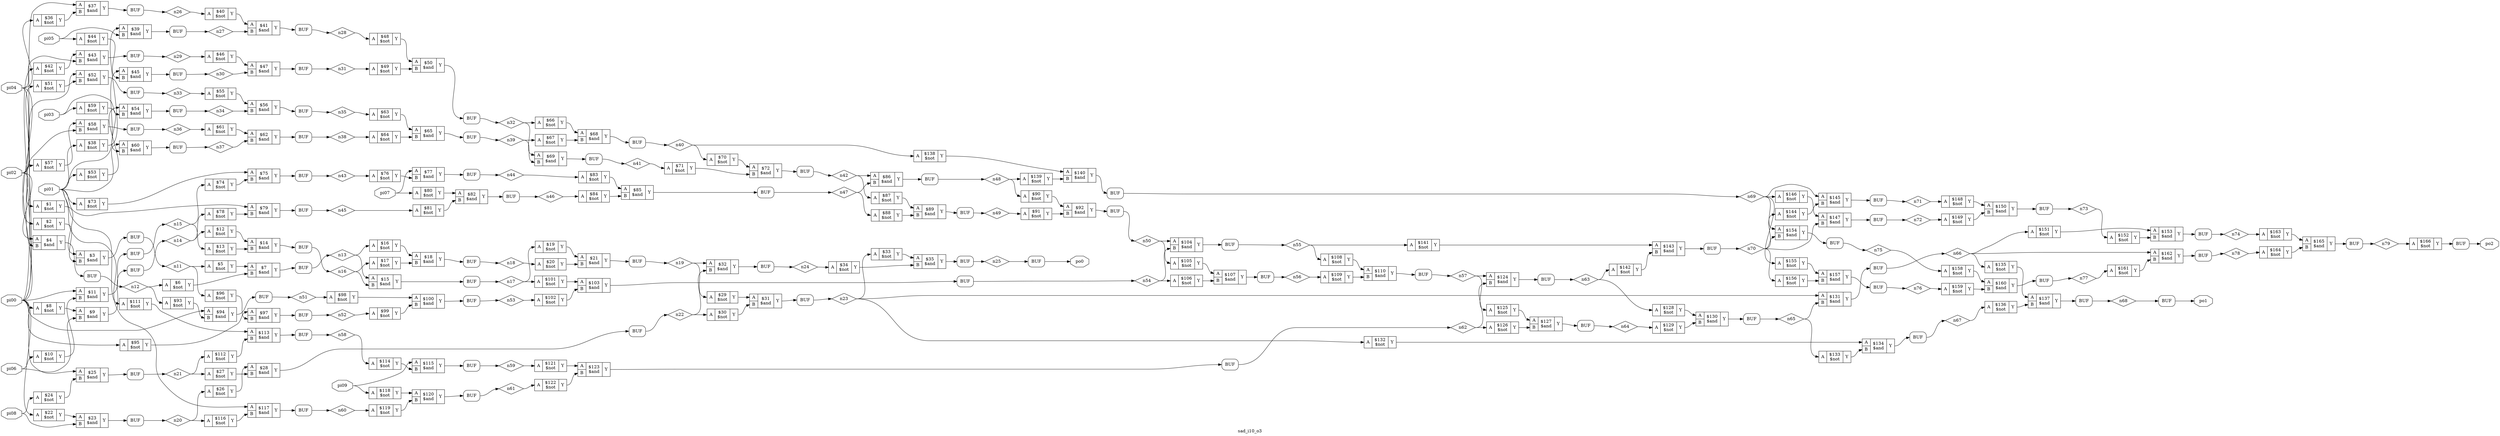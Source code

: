 digraph "sad_i10_o3" {
label="sad_i10_o3";
rankdir="LR";
remincross=true;
n167 [ shape=diamond, label="n79", color="black", fontcolor="black" ];
n168 [ shape=diamond, label="n78", color="black", fontcolor="black" ];
n169 [ shape=diamond, label="n77", color="black", fontcolor="black" ];
n170 [ shape=diamond, label="n76", color="black", fontcolor="black" ];
n171 [ shape=diamond, label="n75", color="black", fontcolor="black" ];
n172 [ shape=diamond, label="n74", color="black", fontcolor="black" ];
n173 [ shape=diamond, label="n73", color="black", fontcolor="black" ];
n174 [ shape=diamond, label="n72", color="black", fontcolor="black" ];
n175 [ shape=diamond, label="n71", color="black", fontcolor="black" ];
n176 [ shape=diamond, label="n70", color="black", fontcolor="black" ];
n177 [ shape=diamond, label="n69", color="black", fontcolor="black" ];
n178 [ shape=diamond, label="n68", color="black", fontcolor="black" ];
n179 [ shape=diamond, label="n67", color="black", fontcolor="black" ];
n180 [ shape=diamond, label="n66", color="black", fontcolor="black" ];
n181 [ shape=diamond, label="n65", color="black", fontcolor="black" ];
n182 [ shape=diamond, label="n64", color="black", fontcolor="black" ];
n183 [ shape=diamond, label="n63", color="black", fontcolor="black" ];
n184 [ shape=diamond, label="n62", color="black", fontcolor="black" ];
n185 [ shape=diamond, label="n61", color="black", fontcolor="black" ];
n186 [ shape=diamond, label="n60", color="black", fontcolor="black" ];
n187 [ shape=diamond, label="n59", color="black", fontcolor="black" ];
n188 [ shape=diamond, label="n58", color="black", fontcolor="black" ];
n189 [ shape=diamond, label="n57", color="black", fontcolor="black" ];
n190 [ shape=diamond, label="n56", color="black", fontcolor="black" ];
n191 [ shape=diamond, label="n55", color="black", fontcolor="black" ];
n192 [ shape=diamond, label="n54", color="black", fontcolor="black" ];
n193 [ shape=diamond, label="n53", color="black", fontcolor="black" ];
n194 [ shape=diamond, label="n52", color="black", fontcolor="black" ];
n195 [ shape=diamond, label="n51", color="black", fontcolor="black" ];
n196 [ shape=diamond, label="n50", color="black", fontcolor="black" ];
n197 [ shape=diamond, label="n49", color="black", fontcolor="black" ];
n198 [ shape=diamond, label="n48", color="black", fontcolor="black" ];
n199 [ shape=diamond, label="n47", color="black", fontcolor="black" ];
n200 [ shape=diamond, label="n46", color="black", fontcolor="black" ];
n201 [ shape=diamond, label="n45", color="black", fontcolor="black" ];
n202 [ shape=diamond, label="n44", color="black", fontcolor="black" ];
n203 [ shape=diamond, label="n43", color="black", fontcolor="black" ];
n204 [ shape=diamond, label="n42", color="black", fontcolor="black" ];
n205 [ shape=diamond, label="n41", color="black", fontcolor="black" ];
n206 [ shape=diamond, label="n40", color="black", fontcolor="black" ];
n207 [ shape=diamond, label="n39", color="black", fontcolor="black" ];
n208 [ shape=diamond, label="n38", color="black", fontcolor="black" ];
n209 [ shape=diamond, label="n37", color="black", fontcolor="black" ];
n210 [ shape=diamond, label="n36", color="black", fontcolor="black" ];
n211 [ shape=diamond, label="n35", color="black", fontcolor="black" ];
n212 [ shape=diamond, label="n34", color="black", fontcolor="black" ];
n213 [ shape=diamond, label="n33", color="black", fontcolor="black" ];
n214 [ shape=diamond, label="n32", color="black", fontcolor="black" ];
n215 [ shape=diamond, label="n31", color="black", fontcolor="black" ];
n216 [ shape=diamond, label="n30", color="black", fontcolor="black" ];
n217 [ shape=diamond, label="n29", color="black", fontcolor="black" ];
n218 [ shape=diamond, label="n28", color="black", fontcolor="black" ];
n219 [ shape=diamond, label="n27", color="black", fontcolor="black" ];
n220 [ shape=diamond, label="n26", color="black", fontcolor="black" ];
n221 [ shape=diamond, label="n25", color="black", fontcolor="black" ];
n222 [ shape=diamond, label="n24", color="black", fontcolor="black" ];
n223 [ shape=diamond, label="n23", color="black", fontcolor="black" ];
n224 [ shape=diamond, label="n22", color="black", fontcolor="black" ];
n225 [ shape=diamond, label="n21", color="black", fontcolor="black" ];
n226 [ shape=diamond, label="n20", color="black", fontcolor="black" ];
n227 [ shape=diamond, label="n19", color="black", fontcolor="black" ];
n228 [ shape=diamond, label="n18", color="black", fontcolor="black" ];
n229 [ shape=diamond, label="n17", color="black", fontcolor="black" ];
n230 [ shape=diamond, label="n16", color="black", fontcolor="black" ];
n231 [ shape=diamond, label="n15", color="black", fontcolor="black" ];
n232 [ shape=diamond, label="n14", color="black", fontcolor="black" ];
n233 [ shape=diamond, label="n13", color="black", fontcolor="black" ];
n234 [ shape=diamond, label="n12", color="black", fontcolor="black" ];
n235 [ shape=diamond, label="n11", color="black", fontcolor="black" ];
n236 [ shape=octagon, label="po2", color="black", fontcolor="black" ];
n237 [ shape=octagon, label="po1", color="black", fontcolor="black" ];
n238 [ shape=octagon, label="po0", color="black", fontcolor="black" ];
n239 [ shape=octagon, label="pi09", color="black", fontcolor="black" ];
n240 [ shape=octagon, label="pi08", color="black", fontcolor="black" ];
n241 [ shape=octagon, label="pi07", color="black", fontcolor="black" ];
n242 [ shape=octagon, label="pi06", color="black", fontcolor="black" ];
n243 [ shape=octagon, label="pi05", color="black", fontcolor="black" ];
n244 [ shape=octagon, label="pi04", color="black", fontcolor="black" ];
n245 [ shape=octagon, label="pi03", color="black", fontcolor="black" ];
n246 [ shape=octagon, label="pi02", color="black", fontcolor="black" ];
n247 [ shape=octagon, label="pi01", color="black", fontcolor="black" ];
n248 [ shape=octagon, label="pi00", color="black", fontcolor="black" ];
c251 [ shape=record, label="{{<p249> A}|$166\n$not|{<p250> Y}}" ];
c253 [ shape=record, label="{{<p249> A|<p252> B}|$165\n$and|{<p250> Y}}" ];
c254 [ shape=record, label="{{<p249> A}|$164\n$not|{<p250> Y}}" ];
c255 [ shape=record, label="{{<p249> A}|$163\n$not|{<p250> Y}}" ];
c256 [ shape=record, label="{{<p249> A|<p252> B}|$162\n$and|{<p250> Y}}" ];
c257 [ shape=record, label="{{<p249> A}|$161\n$not|{<p250> Y}}" ];
c258 [ shape=record, label="{{<p249> A|<p252> B}|$160\n$and|{<p250> Y}}" ];
c259 [ shape=record, label="{{<p249> A}|$159\n$not|{<p250> Y}}" ];
c260 [ shape=record, label="{{<p249> A}|$158\n$not|{<p250> Y}}" ];
c261 [ shape=record, label="{{<p249> A|<p252> B}|$157\n$and|{<p250> Y}}" ];
c262 [ shape=record, label="{{<p249> A}|$156\n$not|{<p250> Y}}" ];
c263 [ shape=record, label="{{<p249> A}|$155\n$not|{<p250> Y}}" ];
c264 [ shape=record, label="{{<p249> A|<p252> B}|$154\n$and|{<p250> Y}}" ];
c265 [ shape=record, label="{{<p249> A|<p252> B}|$153\n$and|{<p250> Y}}" ];
c266 [ shape=record, label="{{<p249> A}|$152\n$not|{<p250> Y}}" ];
c267 [ shape=record, label="{{<p249> A}|$151\n$not|{<p250> Y}}" ];
c268 [ shape=record, label="{{<p249> A|<p252> B}|$150\n$and|{<p250> Y}}" ];
c269 [ shape=record, label="{{<p249> A}|$149\n$not|{<p250> Y}}" ];
c270 [ shape=record, label="{{<p249> A}|$148\n$not|{<p250> Y}}" ];
c271 [ shape=record, label="{{<p249> A|<p252> B}|$147\n$and|{<p250> Y}}" ];
c272 [ shape=record, label="{{<p249> A}|$146\n$not|{<p250> Y}}" ];
c273 [ shape=record, label="{{<p249> A|<p252> B}|$145\n$and|{<p250> Y}}" ];
c274 [ shape=record, label="{{<p249> A}|$144\n$not|{<p250> Y}}" ];
c275 [ shape=record, label="{{<p249> A|<p252> B}|$143\n$and|{<p250> Y}}" ];
c276 [ shape=record, label="{{<p249> A}|$142\n$not|{<p250> Y}}" ];
c277 [ shape=record, label="{{<p249> A}|$141\n$not|{<p250> Y}}" ];
c278 [ shape=record, label="{{<p249> A|<p252> B}|$140\n$and|{<p250> Y}}" ];
c279 [ shape=record, label="{{<p249> A}|$139\n$not|{<p250> Y}}" ];
c280 [ shape=record, label="{{<p249> A}|$138\n$not|{<p250> Y}}" ];
c281 [ shape=record, label="{{<p249> A|<p252> B}|$137\n$and|{<p250> Y}}" ];
c282 [ shape=record, label="{{<p249> A}|$136\n$not|{<p250> Y}}" ];
c283 [ shape=record, label="{{<p249> A}|$135\n$not|{<p250> Y}}" ];
c284 [ shape=record, label="{{<p249> A|<p252> B}|$134\n$and|{<p250> Y}}" ];
c285 [ shape=record, label="{{<p249> A}|$133\n$not|{<p250> Y}}" ];
c286 [ shape=record, label="{{<p249> A}|$132\n$not|{<p250> Y}}" ];
c287 [ shape=record, label="{{<p249> A|<p252> B}|$131\n$and|{<p250> Y}}" ];
c288 [ shape=record, label="{{<p249> A|<p252> B}|$130\n$and|{<p250> Y}}" ];
c289 [ shape=record, label="{{<p249> A}|$129\n$not|{<p250> Y}}" ];
c290 [ shape=record, label="{{<p249> A}|$128\n$not|{<p250> Y}}" ];
c291 [ shape=record, label="{{<p249> A|<p252> B}|$127\n$and|{<p250> Y}}" ];
c292 [ shape=record, label="{{<p249> A}|$126\n$not|{<p250> Y}}" ];
c293 [ shape=record, label="{{<p249> A}|$125\n$not|{<p250> Y}}" ];
c294 [ shape=record, label="{{<p249> A|<p252> B}|$124\n$and|{<p250> Y}}" ];
c295 [ shape=record, label="{{<p249> A|<p252> B}|$123\n$and|{<p250> Y}}" ];
c296 [ shape=record, label="{{<p249> A}|$122\n$not|{<p250> Y}}" ];
c297 [ shape=record, label="{{<p249> A}|$121\n$not|{<p250> Y}}" ];
c298 [ shape=record, label="{{<p249> A|<p252> B}|$120\n$and|{<p250> Y}}" ];
c299 [ shape=record, label="{{<p249> A}|$119\n$not|{<p250> Y}}" ];
c300 [ shape=record, label="{{<p249> A}|$118\n$not|{<p250> Y}}" ];
c301 [ shape=record, label="{{<p249> A|<p252> B}|$117\n$and|{<p250> Y}}" ];
c302 [ shape=record, label="{{<p249> A}|$116\n$not|{<p250> Y}}" ];
c303 [ shape=record, label="{{<p249> A|<p252> B}|$115\n$and|{<p250> Y}}" ];
c304 [ shape=record, label="{{<p249> A}|$114\n$not|{<p250> Y}}" ];
c305 [ shape=record, label="{{<p249> A|<p252> B}|$113\n$and|{<p250> Y}}" ];
c306 [ shape=record, label="{{<p249> A}|$112\n$not|{<p250> Y}}" ];
c307 [ shape=record, label="{{<p249> A}|$111\n$not|{<p250> Y}}" ];
c308 [ shape=record, label="{{<p249> A|<p252> B}|$110\n$and|{<p250> Y}}" ];
c309 [ shape=record, label="{{<p249> A}|$109\n$not|{<p250> Y}}" ];
c310 [ shape=record, label="{{<p249> A}|$108\n$not|{<p250> Y}}" ];
c311 [ shape=record, label="{{<p249> A|<p252> B}|$107\n$and|{<p250> Y}}" ];
c312 [ shape=record, label="{{<p249> A}|$106\n$not|{<p250> Y}}" ];
c313 [ shape=record, label="{{<p249> A}|$105\n$not|{<p250> Y}}" ];
c314 [ shape=record, label="{{<p249> A|<p252> B}|$104\n$and|{<p250> Y}}" ];
c315 [ shape=record, label="{{<p249> A|<p252> B}|$103\n$and|{<p250> Y}}" ];
c316 [ shape=record, label="{{<p249> A}|$102\n$not|{<p250> Y}}" ];
c317 [ shape=record, label="{{<p249> A}|$101\n$not|{<p250> Y}}" ];
c318 [ shape=record, label="{{<p249> A|<p252> B}|$100\n$and|{<p250> Y}}" ];
c319 [ shape=record, label="{{<p249> A}|$99\n$not|{<p250> Y}}" ];
c320 [ shape=record, label="{{<p249> A}|$98\n$not|{<p250> Y}}" ];
c321 [ shape=record, label="{{<p249> A|<p252> B}|$97\n$and|{<p250> Y}}" ];
c322 [ shape=record, label="{{<p249> A}|$96\n$not|{<p250> Y}}" ];
c323 [ shape=record, label="{{<p249> A}|$95\n$not|{<p250> Y}}" ];
c324 [ shape=record, label="{{<p249> A|<p252> B}|$94\n$and|{<p250> Y}}" ];
c325 [ shape=record, label="{{<p249> A}|$93\n$not|{<p250> Y}}" ];
c326 [ shape=record, label="{{<p249> A|<p252> B}|$92\n$and|{<p250> Y}}" ];
c327 [ shape=record, label="{{<p249> A}|$91\n$not|{<p250> Y}}" ];
c328 [ shape=record, label="{{<p249> A}|$90\n$not|{<p250> Y}}" ];
c329 [ shape=record, label="{{<p249> A|<p252> B}|$89\n$and|{<p250> Y}}" ];
c330 [ shape=record, label="{{<p249> A}|$88\n$not|{<p250> Y}}" ];
c331 [ shape=record, label="{{<p249> A}|$87\n$not|{<p250> Y}}" ];
c332 [ shape=record, label="{{<p249> A|<p252> B}|$86\n$and|{<p250> Y}}" ];
c333 [ shape=record, label="{{<p249> A|<p252> B}|$85\n$and|{<p250> Y}}" ];
c334 [ shape=record, label="{{<p249> A}|$84\n$not|{<p250> Y}}" ];
c335 [ shape=record, label="{{<p249> A}|$83\n$not|{<p250> Y}}" ];
c336 [ shape=record, label="{{<p249> A|<p252> B}|$82\n$and|{<p250> Y}}" ];
c337 [ shape=record, label="{{<p249> A}|$81\n$not|{<p250> Y}}" ];
c338 [ shape=record, label="{{<p249> A}|$80\n$not|{<p250> Y}}" ];
c339 [ shape=record, label="{{<p249> A|<p252> B}|$79\n$and|{<p250> Y}}" ];
c340 [ shape=record, label="{{<p249> A}|$78\n$not|{<p250> Y}}" ];
c341 [ shape=record, label="{{<p249> A|<p252> B}|$77\n$and|{<p250> Y}}" ];
c342 [ shape=record, label="{{<p249> A}|$76\n$not|{<p250> Y}}" ];
c343 [ shape=record, label="{{<p249> A|<p252> B}|$75\n$and|{<p250> Y}}" ];
c344 [ shape=record, label="{{<p249> A}|$74\n$not|{<p250> Y}}" ];
c345 [ shape=record, label="{{<p249> A}|$73\n$not|{<p250> Y}}" ];
c346 [ shape=record, label="{{<p249> A|<p252> B}|$72\n$and|{<p250> Y}}" ];
c347 [ shape=record, label="{{<p249> A}|$71\n$not|{<p250> Y}}" ];
c348 [ shape=record, label="{{<p249> A}|$70\n$not|{<p250> Y}}" ];
c349 [ shape=record, label="{{<p249> A|<p252> B}|$69\n$and|{<p250> Y}}" ];
c350 [ shape=record, label="{{<p249> A|<p252> B}|$68\n$and|{<p250> Y}}" ];
c351 [ shape=record, label="{{<p249> A}|$67\n$not|{<p250> Y}}" ];
c352 [ shape=record, label="{{<p249> A}|$66\n$not|{<p250> Y}}" ];
c353 [ shape=record, label="{{<p249> A|<p252> B}|$65\n$and|{<p250> Y}}" ];
c354 [ shape=record, label="{{<p249> A}|$64\n$not|{<p250> Y}}" ];
c355 [ shape=record, label="{{<p249> A}|$63\n$not|{<p250> Y}}" ];
c356 [ shape=record, label="{{<p249> A|<p252> B}|$62\n$and|{<p250> Y}}" ];
c357 [ shape=record, label="{{<p249> A}|$61\n$not|{<p250> Y}}" ];
c358 [ shape=record, label="{{<p249> A|<p252> B}|$60\n$and|{<p250> Y}}" ];
c359 [ shape=record, label="{{<p249> A}|$59\n$not|{<p250> Y}}" ];
c360 [ shape=record, label="{{<p249> A|<p252> B}|$58\n$and|{<p250> Y}}" ];
c361 [ shape=record, label="{{<p249> A}|$57\n$not|{<p250> Y}}" ];
c362 [ shape=record, label="{{<p249> A|<p252> B}|$56\n$and|{<p250> Y}}" ];
c363 [ shape=record, label="{{<p249> A}|$55\n$not|{<p250> Y}}" ];
c364 [ shape=record, label="{{<p249> A|<p252> B}|$54\n$and|{<p250> Y}}" ];
c365 [ shape=record, label="{{<p249> A}|$53\n$not|{<p250> Y}}" ];
c366 [ shape=record, label="{{<p249> A|<p252> B}|$52\n$and|{<p250> Y}}" ];
c367 [ shape=record, label="{{<p249> A}|$51\n$not|{<p250> Y}}" ];
c368 [ shape=record, label="{{<p249> A|<p252> B}|$50\n$and|{<p250> Y}}" ];
c369 [ shape=record, label="{{<p249> A}|$49\n$not|{<p250> Y}}" ];
c370 [ shape=record, label="{{<p249> A}|$48\n$not|{<p250> Y}}" ];
c371 [ shape=record, label="{{<p249> A|<p252> B}|$47\n$and|{<p250> Y}}" ];
c372 [ shape=record, label="{{<p249> A}|$46\n$not|{<p250> Y}}" ];
c373 [ shape=record, label="{{<p249> A|<p252> B}|$45\n$and|{<p250> Y}}" ];
c374 [ shape=record, label="{{<p249> A}|$44\n$not|{<p250> Y}}" ];
c375 [ shape=record, label="{{<p249> A|<p252> B}|$43\n$and|{<p250> Y}}" ];
c376 [ shape=record, label="{{<p249> A}|$42\n$not|{<p250> Y}}" ];
c377 [ shape=record, label="{{<p249> A|<p252> B}|$41\n$and|{<p250> Y}}" ];
c378 [ shape=record, label="{{<p249> A}|$40\n$not|{<p250> Y}}" ];
c379 [ shape=record, label="{{<p249> A|<p252> B}|$39\n$and|{<p250> Y}}" ];
c380 [ shape=record, label="{{<p249> A}|$38\n$not|{<p250> Y}}" ];
c381 [ shape=record, label="{{<p249> A|<p252> B}|$37\n$and|{<p250> Y}}" ];
c382 [ shape=record, label="{{<p249> A}|$36\n$not|{<p250> Y}}" ];
c383 [ shape=record, label="{{<p249> A|<p252> B}|$35\n$and|{<p250> Y}}" ];
c384 [ shape=record, label="{{<p249> A}|$34\n$not|{<p250> Y}}" ];
c385 [ shape=record, label="{{<p249> A}|$33\n$not|{<p250> Y}}" ];
c386 [ shape=record, label="{{<p249> A|<p252> B}|$32\n$and|{<p250> Y}}" ];
c387 [ shape=record, label="{{<p249> A|<p252> B}|$31\n$and|{<p250> Y}}" ];
c388 [ shape=record, label="{{<p249> A}|$30\n$not|{<p250> Y}}" ];
c389 [ shape=record, label="{{<p249> A}|$29\n$not|{<p250> Y}}" ];
c390 [ shape=record, label="{{<p249> A|<p252> B}|$28\n$and|{<p250> Y}}" ];
c391 [ shape=record, label="{{<p249> A}|$27\n$not|{<p250> Y}}" ];
c392 [ shape=record, label="{{<p249> A}|$26\n$not|{<p250> Y}}" ];
c393 [ shape=record, label="{{<p249> A|<p252> B}|$25\n$and|{<p250> Y}}" ];
c394 [ shape=record, label="{{<p249> A}|$24\n$not|{<p250> Y}}" ];
c395 [ shape=record, label="{{<p249> A|<p252> B}|$23\n$and|{<p250> Y}}" ];
c396 [ shape=record, label="{{<p249> A}|$22\n$not|{<p250> Y}}" ];
c397 [ shape=record, label="{{<p249> A|<p252> B}|$21\n$and|{<p250> Y}}" ];
c398 [ shape=record, label="{{<p249> A}|$20\n$not|{<p250> Y}}" ];
c399 [ shape=record, label="{{<p249> A}|$19\n$not|{<p250> Y}}" ];
c400 [ shape=record, label="{{<p249> A|<p252> B}|$18\n$and|{<p250> Y}}" ];
c401 [ shape=record, label="{{<p249> A}|$17\n$not|{<p250> Y}}" ];
c402 [ shape=record, label="{{<p249> A}|$16\n$not|{<p250> Y}}" ];
c403 [ shape=record, label="{{<p249> A|<p252> B}|$15\n$and|{<p250> Y}}" ];
c404 [ shape=record, label="{{<p249> A|<p252> B}|$14\n$and|{<p250> Y}}" ];
c405 [ shape=record, label="{{<p249> A}|$13\n$not|{<p250> Y}}" ];
c406 [ shape=record, label="{{<p249> A}|$12\n$not|{<p250> Y}}" ];
c407 [ shape=record, label="{{<p249> A|<p252> B}|$11\n$and|{<p250> Y}}" ];
c408 [ shape=record, label="{{<p249> A}|$10\n$not|{<p250> Y}}" ];
c409 [ shape=record, label="{{<p249> A|<p252> B}|$9\n$and|{<p250> Y}}" ];
c410 [ shape=record, label="{{<p249> A}|$8\n$not|{<p250> Y}}" ];
c411 [ shape=record, label="{{<p249> A|<p252> B}|$7\n$and|{<p250> Y}}" ];
c412 [ shape=record, label="{{<p249> A}|$6\n$not|{<p250> Y}}" ];
c413 [ shape=record, label="{{<p249> A}|$5\n$not|{<p250> Y}}" ];
c414 [ shape=record, label="{{<p249> A|<p252> B}|$4\n$and|{<p250> Y}}" ];
c415 [ shape=record, label="{{<p249> A|<p252> B}|$3\n$and|{<p250> Y}}" ];
c416 [ shape=record, label="{{<p249> A}|$2\n$not|{<p250> Y}}" ];
c417 [ shape=record, label="{{<p249> A}|$1\n$not|{<p250> Y}}" ];
x0 [shape=box, style=rounded, label="BUF"];
x1 [shape=box, style=rounded, label="BUF"];
x2 [shape=box, style=rounded, label="BUF"];
x3 [shape=box, style=rounded, label="BUF"];
x4 [shape=box, style=rounded, label="BUF"];
x5 [shape=box, style=rounded, label="BUF"];
x6 [shape=box, style=rounded, label="BUF"];
x7 [shape=box, style=rounded, label="BUF"];
x8 [shape=box, style=rounded, label="BUF"];
x9 [shape=box, style=rounded, label="BUF"];
x10 [shape=box, style=rounded, label="BUF"];
x11 [shape=box, style=rounded, label="BUF"];
x12 [shape=box, style=rounded, label="BUF"];
x13 [shape=box, style=rounded, label="BUF"];
x14 [shape=box, style=rounded, label="BUF"];
x15 [shape=box, style=rounded, label="BUF"];
x16 [shape=box, style=rounded, label="BUF"];
x17 [shape=box, style=rounded, label="BUF"];
x18 [shape=box, style=rounded, label="BUF"];
x19 [shape=box, style=rounded, label="BUF"];
x20 [shape=box, style=rounded, label="BUF"];
x21 [shape=box, style=rounded, label="BUF"];
x22 [shape=box, style=rounded, label="BUF"];
x23 [shape=box, style=rounded, label="BUF"];
x24 [shape=box, style=rounded, label="BUF"];
x25 [shape=box, style=rounded, label="BUF"];
x26 [shape=box, style=rounded, label="BUF"];
x27 [shape=box, style=rounded, label="BUF"];
x28 [shape=box, style=rounded, label="BUF"];
x29 [shape=box, style=rounded, label="BUF"];
x30 [shape=box, style=rounded, label="BUF"];
x31 [shape=box, style=rounded, label="BUF"];
x32 [shape=box, style=rounded, label="BUF"];
x33 [shape=box, style=rounded, label="BUF"];
x34 [shape=box, style=rounded, label="BUF"];
x35 [shape=box, style=rounded, label="BUF"];
x36 [shape=box, style=rounded, label="BUF"];
x37 [shape=box, style=rounded, label="BUF"];
x38 [shape=box, style=rounded, label="BUF"];
x39 [shape=box, style=rounded, label="BUF"];
x40 [shape=box, style=rounded, label="BUF"];
x41 [shape=box, style=rounded, label="BUF"];
x42 [shape=box, style=rounded, label="BUF"];
x43 [shape=box, style=rounded, label="BUF"];
x44 [shape=box, style=rounded, label="BUF"];
x45 [shape=box, style=rounded, label="BUF"];
x46 [shape=box, style=rounded, label="BUF"];
x47 [shape=box, style=rounded, label="BUF"];
x48 [shape=box, style=rounded, label="BUF"];
x49 [shape=box, style=rounded, label="BUF"];
x50 [shape=box, style=rounded, label="BUF"];
x51 [shape=box, style=rounded, label="BUF"];
x52 [shape=box, style=rounded, label="BUF"];
x53 [shape=box, style=rounded, label="BUF"];
x54 [shape=box, style=rounded, label="BUF"];
x55 [shape=box, style=rounded, label="BUF"];
x56 [shape=box, style=rounded, label="BUF"];
x57 [shape=box, style=rounded, label="BUF"];
x58 [shape=box, style=rounded, label="BUF"];
x59 [shape=box, style=rounded, label="BUF"];
x60 [shape=box, style=rounded, label="BUF"];
x61 [shape=box, style=rounded, label="BUF"];
x62 [shape=box, style=rounded, label="BUF"];
x63 [shape=box, style=rounded, label="BUF"];
x64 [shape=box, style=rounded, label="BUF"];
x65 [shape=box, style=rounded, label="BUF"];
x66 [shape=box, style=rounded, label="BUF"];
x67 [shape=box, style=rounded, label="BUF"];
x68 [shape=box, style=rounded, label="BUF"];
x69 [shape=box, style=rounded, label="BUF"];
x70 [shape=box, style=rounded, label="BUF"];
x71 [shape=box, style=rounded, label="BUF"];
c251:p250:e -> x71:w:w [color="black", label=""];
c261:p250:e -> x65:w:w [color="black", label=""];
c351:p250:e -> c350:p252:w [color="black", label=""];
c352:p250:e -> c350:p249:w [color="black", label=""];
c353:p250:e -> x28:w:w [color="black", label=""];
c354:p250:e -> c353:p252:w [color="black", label=""];
c355:p250:e -> c353:p249:w [color="black", label=""];
c356:p250:e -> x27:w:w [color="black", label=""];
c357:p250:e -> c356:p249:w [color="black", label=""];
c358:p250:e -> x26:w:w [color="black", label=""];
c359:p250:e -> c358:p252:w [color="black", label=""];
c360:p250:e -> x25:w:w [color="black", label=""];
c262:p250:e -> c261:p252:w [color="black", label=""];
c361:p250:e -> c360:p249:w [color="black", label=""];
c362:p250:e -> x24:w:w [color="black", label=""];
c363:p250:e -> c362:p249:w [color="black", label=""];
c364:p250:e -> x23:w:w [color="black", label=""];
c365:p250:e -> c364:p249:w [color="black", label=""];
c366:p250:e -> x22:w:w [color="black", label=""];
c367:p250:e -> c366:p252:w [color="black", label=""];
c368:p250:e -> x21:w:w [color="black", label=""];
c369:p250:e -> c368:p252:w [color="black", label=""];
c370:p250:e -> c368:p249:w [color="black", label=""];
c263:p250:e -> c261:p249:w [color="black", label=""];
c371:p250:e -> x20:w:w [color="black", label=""];
c372:p250:e -> c371:p249:w [color="black", label=""];
c373:p250:e -> x19:w:w [color="black", label=""];
c374:p250:e -> c373:p252:w [color="black", label=""];
c375:p250:e -> x18:w:w [color="black", label=""];
c376:p250:e -> c375:p249:w [color="black", label=""];
c377:p250:e -> x17:w:w [color="black", label=""];
c378:p250:e -> c377:p249:w [color="black", label=""];
c379:p250:e -> x16:w:w [color="black", label=""];
c380:p250:e -> c379:p249:w [color="black", label=""];
c264:p250:e -> x64:w:w [color="black", label=""];
c381:p250:e -> x15:w:w [color="black", label=""];
c382:p250:e -> c381:p252:w [color="black", label=""];
c383:p250:e -> x14:w:w [color="black", label=""];
c384:p250:e -> c383:p252:w [color="black", label=""];
c385:p250:e -> c383:p249:w [color="black", label=""];
c386:p250:e -> x13:w:w [color="black", label=""];
c387:p250:e -> x12:w:w [color="black", label=""];
c388:p250:e -> c387:p252:w [color="black", label=""];
c389:p250:e -> c387:p249:w [color="black", label=""];
c390:p250:e -> x11:w:w [color="black", label=""];
c265:p250:e -> x63:w:w [color="black", label=""];
c391:p250:e -> c390:p252:w [color="black", label=""];
c392:p250:e -> c390:p249:w [color="black", label=""];
c393:p250:e -> x10:w:w [color="black", label=""];
c394:p250:e -> c393:p252:w [color="black", label=""];
c395:p250:e -> x9:w:w [color="black", label=""];
c396:p250:e -> c395:p249:w [color="black", label=""];
c397:p250:e -> x8:w:w [color="black", label=""];
c398:p250:e -> c397:p252:w [color="black", label=""];
c399:p250:e -> c397:p249:w [color="black", label=""];
c400:p250:e -> x7:w:w [color="black", label=""];
c266:p250:e -> c265:p252:w [color="black", label=""];
c401:p250:e -> c400:p252:w [color="black", label=""];
c402:p250:e -> c400:p249:w [color="black", label=""];
c403:p250:e -> x6:w:w [color="black", label=""];
c404:p250:e -> x5:w:w [color="black", label=""];
c405:p250:e -> c404:p252:w [color="black", label=""];
c406:p250:e -> c404:p249:w [color="black", label=""];
c407:p250:e -> x4:w:w [color="black", label=""];
c408:p250:e -> c407:p252:w [color="black", label=""];
c409:p250:e -> x3:w:w [color="black", label=""];
c410:p250:e -> c409:p249:w [color="black", label=""];
c267:p250:e -> c265:p249:w [color="black", label=""];
c411:p250:e -> x2:w:w [color="black", label=""];
c412:p250:e -> c411:p252:w [color="black", label=""];
c413:p250:e -> c411:p249:w [color="black", label=""];
c414:p250:e -> x1:w:w [color="black", label=""];
c415:p250:e -> x0:w:w [color="black", label=""];
c416:p250:e -> c415:p252:w [color="black", label=""];
c417:p250:e -> c415:p249:w [color="black", label=""];
x68:e:e -> n167:w [color="black", label=""];
n167:e -> c251:p249:w [color="black", label=""];
x67:e:e -> n168:w [color="black", label=""];
n168:e -> c254:p249:w [color="black", label=""];
x66:e:e -> n169:w [color="black", label=""];
n169:e -> c257:p249:w [color="black", label=""];
c268:p250:e -> x62:w:w [color="black", label=""];
x65:e:e -> n170:w [color="black", label=""];
n170:e -> c259:p249:w [color="black", label=""];
x64:e:e -> n171:w [color="black", label=""];
n171:e -> c260:p249:w [color="black", label=""];
x63:e:e -> n172:w [color="black", label=""];
n172:e -> c255:p249:w [color="black", label=""];
x62:e:e -> n173:w [color="black", label=""];
n173:e -> c266:p249:w [color="black", label=""];
x61:e:e -> n174:w [color="black", label=""];
n174:e -> c269:p249:w [color="black", label=""];
x60:e:e -> n175:w [color="black", label=""];
n175:e -> c270:p249:w [color="black", label=""];
x59:e:e -> n176:w [color="black", label=""];
n176:e -> c262:p249:w [color="black", label=""];
n176:e -> c264:p252:w [color="black", label=""];
n176:e -> c271:p252:w [color="black", label=""];
n176:e -> c274:p249:w [color="black", label=""];
x58:e:e -> n177:w [color="black", label=""];
n177:e -> c263:p249:w [color="black", label=""];
n177:e -> c264:p249:w [color="black", label=""];
n177:e -> c272:p249:w [color="black", label=""];
n177:e -> c273:p249:w [color="black", label=""];
x57:e:e -> n178:w [color="black", label=""];
n178:e -> x70:w:w [color="black", label=""];
x56:e:e -> n179:w [color="black", label=""];
n179:e -> c282:p249:w [color="black", label=""];
c269:p250:e -> c268:p252:w [color="black", label=""];
x55:e:e -> n180:w [color="black", label=""];
n180:e -> c256:p249:w [color="black", label=""];
n180:e -> c267:p249:w [color="black", label=""];
n180:e -> c283:p249:w [color="black", label=""];
x54:e:e -> n181:w [color="black", label=""];
n181:e -> c285:p249:w [color="black", label=""];
n181:e -> c287:p252:w [color="black", label=""];
x53:e:e -> n182:w [color="black", label=""];
n182:e -> c289:p249:w [color="black", label=""];
x52:e:e -> n183:w [color="black", label=""];
n183:e -> c276:p249:w [color="black", label=""];
n183:e -> c290:p249:w [color="black", label=""];
x51:e:e -> n184:w [color="black", label=""];
n184:e -> c292:p249:w [color="black", label=""];
n184:e -> c294:p252:w [color="black", label=""];
x50:e:e -> n185:w [color="black", label=""];
n185:e -> c296:p249:w [color="black", label=""];
x49:e:e -> n186:w [color="black", label=""];
n186:e -> c299:p249:w [color="black", label=""];
x48:e:e -> n187:w [color="black", label=""];
n187:e -> c297:p249:w [color="black", label=""];
x47:e:e -> n188:w [color="black", label=""];
n188:e -> c304:p249:w [color="black", label=""];
x46:e:e -> n189:w [color="black", label=""];
n189:e -> c293:p249:w [color="black", label=""];
n189:e -> c294:p249:w [color="black", label=""];
c270:p250:e -> c268:p249:w [color="black", label=""];
x45:e:e -> n190:w [color="black", label=""];
n190:e -> c309:p249:w [color="black", label=""];
x44:e:e -> n191:w [color="black", label=""];
n191:e -> c277:p249:w [color="black", label=""];
n191:e -> c310:p249:w [color="black", label=""];
x43:e:e -> n192:w [color="black", label=""];
n192:e -> c312:p249:w [color="black", label=""];
n192:e -> c314:p252:w [color="black", label=""];
x42:e:e -> n193:w [color="black", label=""];
n193:e -> c316:p249:w [color="black", label=""];
x41:e:e -> n194:w [color="black", label=""];
n194:e -> c319:p249:w [color="black", label=""];
x40:e:e -> n195:w [color="black", label=""];
n195:e -> c320:p249:w [color="black", label=""];
x39:e:e -> n196:w [color="black", label=""];
n196:e -> c313:p249:w [color="black", label=""];
n196:e -> c314:p249:w [color="black", label=""];
x38:e:e -> n197:w [color="black", label=""];
n197:e -> c327:p249:w [color="black", label=""];
x37:e:e -> n198:w [color="black", label=""];
n198:e -> c279:p249:w [color="black", label=""];
n198:e -> c328:p249:w [color="black", label=""];
x36:e:e -> n199:w [color="black", label=""];
n199:e -> c330:p249:w [color="black", label=""];
n199:e -> c332:p252:w [color="black", label=""];
c253:p250:e -> x68:w:w [color="black", label=""];
c271:p250:e -> x61:w:w [color="black", label=""];
x35:e:e -> n200:w [color="black", label=""];
n200:e -> c334:p249:w [color="black", label=""];
x34:e:e -> n201:w [color="black", label=""];
n201:e -> c337:p249:w [color="black", label=""];
x33:e:e -> n202:w [color="black", label=""];
n202:e -> c335:p249:w [color="black", label=""];
x32:e:e -> n203:w [color="black", label=""];
n203:e -> c342:p249:w [color="black", label=""];
x31:e:e -> n204:w [color="black", label=""];
n204:e -> c331:p249:w [color="black", label=""];
n204:e -> c332:p249:w [color="black", label=""];
x30:e:e -> n205:w [color="black", label=""];
n205:e -> c347:p249:w [color="black", label=""];
x29:e:e -> n206:w [color="black", label=""];
n206:e -> c280:p249:w [color="black", label=""];
n206:e -> c348:p249:w [color="black", label=""];
x28:e:e -> n207:w [color="black", label=""];
n207:e -> c349:p252:w [color="black", label=""];
n207:e -> c351:p249:w [color="black", label=""];
x27:e:e -> n208:w [color="black", label=""];
n208:e -> c354:p249:w [color="black", label=""];
x26:e:e -> n209:w [color="black", label=""];
n209:e -> c356:p252:w [color="black", label=""];
c272:p250:e -> c271:p249:w [color="black", label=""];
x25:e:e -> n210:w [color="black", label=""];
n210:e -> c357:p249:w [color="black", label=""];
x24:e:e -> n211:w [color="black", label=""];
n211:e -> c355:p249:w [color="black", label=""];
x23:e:e -> n212:w [color="black", label=""];
n212:e -> c362:p252:w [color="black", label=""];
x22:e:e -> n213:w [color="black", label=""];
n213:e -> c363:p249:w [color="black", label=""];
x21:e:e -> n214:w [color="black", label=""];
n214:e -> c349:p249:w [color="black", label=""];
n214:e -> c352:p249:w [color="black", label=""];
x20:e:e -> n215:w [color="black", label=""];
n215:e -> c369:p249:w [color="black", label=""];
x19:e:e -> n216:w [color="black", label=""];
n216:e -> c371:p252:w [color="black", label=""];
x18:e:e -> n217:w [color="black", label=""];
n217:e -> c372:p249:w [color="black", label=""];
x17:e:e -> n218:w [color="black", label=""];
n218:e -> c370:p249:w [color="black", label=""];
x16:e:e -> n219:w [color="black", label=""];
n219:e -> c377:p252:w [color="black", label=""];
c273:p250:e -> x60:w:w [color="black", label=""];
x15:e:e -> n220:w [color="black", label=""];
n220:e -> c378:p249:w [color="black", label=""];
x14:e:e -> n221:w [color="black", label=""];
n221:e -> x69:w:w [color="black", label=""];
x13:e:e -> n222:w [color="black", label=""];
n222:e -> c384:p249:w [color="black", label=""];
x12:e:e -> n223:w [color="black", label=""];
n223:e -> c286:p249:w [color="black", label=""];
n223:e -> c287:p249:w [color="black", label=""];
n223:e -> c385:p249:w [color="black", label=""];
x11:e:e -> n224:w [color="black", label=""];
n224:e -> c386:p252:w [color="black", label=""];
n224:e -> c388:p249:w [color="black", label=""];
x10:e:e -> n225:w [color="black", label=""];
n225:e -> c306:p249:w [color="black", label=""];
n225:e -> c391:p249:w [color="black", label=""];
x9:e:e -> n226:w [color="black", label=""];
n226:e -> c302:p249:w [color="black", label=""];
n226:e -> c392:p249:w [color="black", label=""];
x8:e:e -> n227:w [color="black", label=""];
n227:e -> c386:p249:w [color="black", label=""];
n227:e -> c389:p249:w [color="black", label=""];
x7:e:e -> n228:w [color="black", label=""];
n228:e -> c398:p249:w [color="black", label=""];
x6:e:e -> n229:w [color="black", label=""];
n229:e -> c317:p249:w [color="black", label=""];
n229:e -> c399:p249:w [color="black", label=""];
c274:p250:e -> c273:p252:w [color="black", label=""];
x5:e:e -> n230:w [color="black", label=""];
n230:e -> c401:p249:w [color="black", label=""];
n230:e -> c403:p252:w [color="black", label=""];
x4:e:e -> n231:w [color="black", label=""];
n231:e -> c344:p249:w [color="black", label=""];
n231:e -> c405:p249:w [color="black", label=""];
x3:e:e -> n232:w [color="black", label=""];
n232:e -> c340:p249:w [color="black", label=""];
n232:e -> c406:p249:w [color="black", label=""];
x2:e:e -> n233:w [color="black", label=""];
n233:e -> c402:p249:w [color="black", label=""];
n233:e -> c403:p249:w [color="black", label=""];
x1:e:e -> n234:w [color="black", label=""];
n234:e -> c325:p249:w [color="black", label=""];
n234:e -> c412:p249:w [color="black", label=""];
x0:e:e -> n235:w [color="black", label=""];
n235:e -> c322:p249:w [color="black", label=""];
n235:e -> c413:p249:w [color="black", label=""];
x71:e:e -> n236:w [color="black", label=""];
x70:e:e -> n237:w [color="black", label=""];
x69:e:e -> n238:w [color="black", label=""];
n239:e -> c300:p249:w [color="black", label=""];
n239:e -> c303:p249:w [color="black", label=""];
c275:p250:e -> x59:w:w [color="black", label=""];
n240:e -> c394:p249:w [color="black", label=""];
n240:e -> c395:p252:w [color="black", label=""];
n241:e -> c338:p249:w [color="black", label=""];
n241:e -> c341:p249:w [color="black", label=""];
n242:e -> c408:p249:w [color="black", label=""];
n242:e -> c409:p252:w [color="black", label=""];
n243:e -> c374:p249:w [color="black", label=""];
n243:e -> c379:p252:w [color="black", label=""];
n244:e -> c375:p252:w [color="black", label=""];
n244:e -> c382:p249:w [color="black", label=""];
n244:e -> c414:p252:w [color="black", label=""];
n244:e -> c416:p249:w [color="black", label=""];
n245:e -> c359:p249:w [color="black", label=""];
n245:e -> c364:p252:w [color="black", label=""];
n246:e -> c360:p252:w [color="black", label=""];
n246:e -> c367:p249:w [color="black", label=""];
n246:e -> c414:p249:w [color="black", label=""];
n246:e -> c417:p249:w [color="black", label=""];
n247:e -> c301:p249:w [color="black", label=""];
n247:e -> c307:p249:w [color="black", label=""];
n247:e -> c339:p249:w [color="black", label=""];
n247:e -> c345:p249:w [color="black", label=""];
n247:e -> c358:p249:w [color="black", label=""];
n247:e -> c365:p249:w [color="black", label=""];
n247:e -> c373:p249:w [color="black", label=""];
n247:e -> c380:p249:w [color="black", label=""];
n248:e -> c323:p249:w [color="black", label=""];
n248:e -> c324:p249:w [color="black", label=""];
n248:e -> c361:p249:w [color="black", label=""];
n248:e -> c366:p249:w [color="black", label=""];
n248:e -> c376:p249:w [color="black", label=""];
n248:e -> c381:p249:w [color="black", label=""];
n248:e -> c393:p249:w [color="black", label=""];
n248:e -> c396:p249:w [color="black", label=""];
n248:e -> c407:p249:w [color="black", label=""];
n248:e -> c410:p249:w [color="black", label=""];
c276:p250:e -> c275:p252:w [color="black", label=""];
c277:p250:e -> c275:p249:w [color="black", label=""];
c278:p250:e -> x58:w:w [color="black", label=""];
c279:p250:e -> c278:p252:w [color="black", label=""];
c280:p250:e -> c278:p249:w [color="black", label=""];
c254:p250:e -> c253:p252:w [color="black", label=""];
c281:p250:e -> x57:w:w [color="black", label=""];
c282:p250:e -> c281:p252:w [color="black", label=""];
c283:p250:e -> c281:p249:w [color="black", label=""];
c284:p250:e -> x56:w:w [color="black", label=""];
c285:p250:e -> c284:p252:w [color="black", label=""];
c286:p250:e -> c284:p249:w [color="black", label=""];
c287:p250:e -> x55:w:w [color="black", label=""];
c288:p250:e -> x54:w:w [color="black", label=""];
c289:p250:e -> c288:p252:w [color="black", label=""];
c290:p250:e -> c288:p249:w [color="black", label=""];
c255:p250:e -> c253:p249:w [color="black", label=""];
c291:p250:e -> x53:w:w [color="black", label=""];
c292:p250:e -> c291:p252:w [color="black", label=""];
c293:p250:e -> c291:p249:w [color="black", label=""];
c294:p250:e -> x52:w:w [color="black", label=""];
c295:p250:e -> x51:w:w [color="black", label=""];
c296:p250:e -> c295:p252:w [color="black", label=""];
c297:p250:e -> c295:p249:w [color="black", label=""];
c298:p250:e -> x50:w:w [color="black", label=""];
c299:p250:e -> c298:p252:w [color="black", label=""];
c300:p250:e -> c298:p249:w [color="black", label=""];
c256:p250:e -> x67:w:w [color="black", label=""];
c301:p250:e -> x49:w:w [color="black", label=""];
c302:p250:e -> c301:p252:w [color="black", label=""];
c303:p250:e -> x48:w:w [color="black", label=""];
c304:p250:e -> c303:p252:w [color="black", label=""];
c305:p250:e -> x47:w:w [color="black", label=""];
c306:p250:e -> c305:p252:w [color="black", label=""];
c307:p250:e -> c305:p249:w [color="black", label=""];
c308:p250:e -> x46:w:w [color="black", label=""];
c309:p250:e -> c308:p252:w [color="black", label=""];
c310:p250:e -> c308:p249:w [color="black", label=""];
c257:p250:e -> c256:p252:w [color="black", label=""];
c311:p250:e -> x45:w:w [color="black", label=""];
c312:p250:e -> c311:p252:w [color="black", label=""];
c313:p250:e -> c311:p249:w [color="black", label=""];
c314:p250:e -> x44:w:w [color="black", label=""];
c315:p250:e -> x43:w:w [color="black", label=""];
c316:p250:e -> c315:p252:w [color="black", label=""];
c317:p250:e -> c315:p249:w [color="black", label=""];
c318:p250:e -> x42:w:w [color="black", label=""];
c319:p250:e -> c318:p252:w [color="black", label=""];
c320:p250:e -> c318:p249:w [color="black", label=""];
c258:p250:e -> x66:w:w [color="black", label=""];
c321:p250:e -> x41:w:w [color="black", label=""];
c322:p250:e -> c321:p252:w [color="black", label=""];
c323:p250:e -> c321:p249:w [color="black", label=""];
c324:p250:e -> x40:w:w [color="black", label=""];
c325:p250:e -> c324:p252:w [color="black", label=""];
c326:p250:e -> x39:w:w [color="black", label=""];
c327:p250:e -> c326:p252:w [color="black", label=""];
c328:p250:e -> c326:p249:w [color="black", label=""];
c329:p250:e -> x38:w:w [color="black", label=""];
c330:p250:e -> c329:p252:w [color="black", label=""];
c259:p250:e -> c258:p252:w [color="black", label=""];
c331:p250:e -> c329:p249:w [color="black", label=""];
c332:p250:e -> x37:w:w [color="black", label=""];
c333:p250:e -> x36:w:w [color="black", label=""];
c334:p250:e -> c333:p252:w [color="black", label=""];
c335:p250:e -> c333:p249:w [color="black", label=""];
c336:p250:e -> x35:w:w [color="black", label=""];
c337:p250:e -> c336:p252:w [color="black", label=""];
c338:p250:e -> c336:p249:w [color="black", label=""];
c339:p250:e -> x34:w:w [color="black", label=""];
c340:p250:e -> c339:p252:w [color="black", label=""];
c260:p250:e -> c258:p249:w [color="black", label=""];
c341:p250:e -> x33:w:w [color="black", label=""];
c342:p250:e -> c341:p252:w [color="black", label=""];
c343:p250:e -> x32:w:w [color="black", label=""];
c344:p250:e -> c343:p252:w [color="black", label=""];
c345:p250:e -> c343:p249:w [color="black", label=""];
c346:p250:e -> x31:w:w [color="black", label=""];
c347:p250:e -> c346:p252:w [color="black", label=""];
c348:p250:e -> c346:p249:w [color="black", label=""];
c349:p250:e -> x30:w:w [color="black", label=""];
c350:p250:e -> x29:w:w [color="black", label=""];
}
